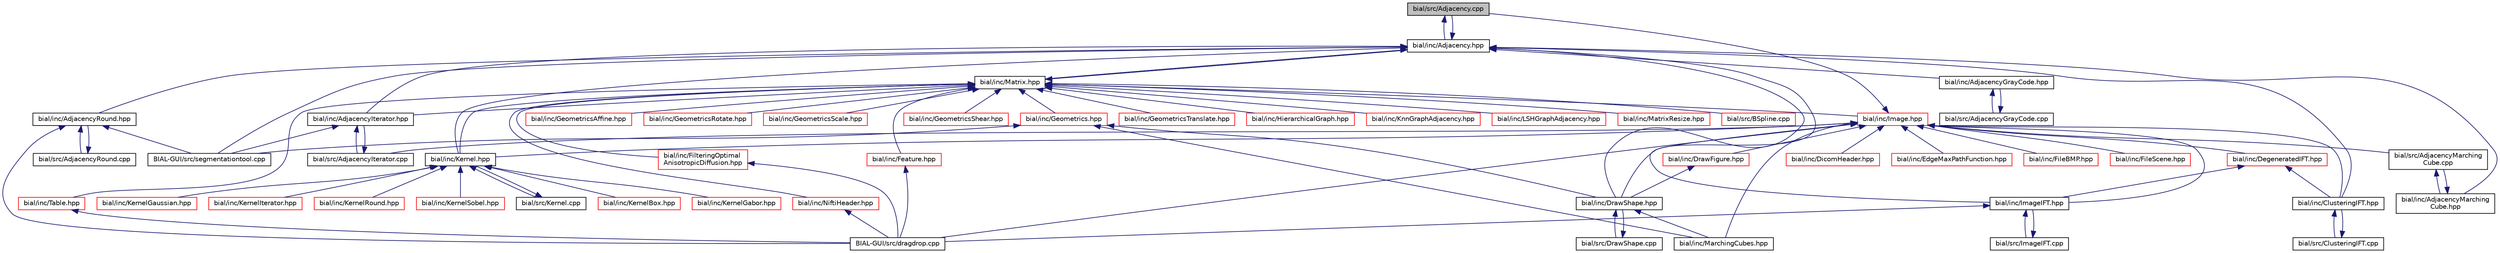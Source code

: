 digraph "bial/src/Adjacency.cpp"
{
  edge [fontname="Helvetica",fontsize="10",labelfontname="Helvetica",labelfontsize="10"];
  node [fontname="Helvetica",fontsize="10",shape=record];
  Node1 [label="bial/src/Adjacency.cpp",height=0.2,width=0.4,color="black", fillcolor="grey75", style="filled", fontcolor="black"];
  Node1 -> Node2 [dir="back",color="midnightblue",fontsize="10",style="solid",fontname="Helvetica"];
  Node2 [label="bial/inc/Adjacency.hpp",height=0.2,width=0.4,color="black", fillcolor="white", style="filled",URL="$_adjacency_8hpp.html"];
  Node2 -> Node3 [dir="back",color="midnightblue",fontsize="10",style="solid",fontname="Helvetica"];
  Node3 [label="bial/inc/Matrix.hpp",height=0.2,width=0.4,color="black", fillcolor="white", style="filled",URL="$_matrix_8hpp.html"];
  Node3 -> Node2 [dir="back",color="midnightblue",fontsize="10",style="solid",fontname="Helvetica"];
  Node3 -> Node4 [dir="back",color="midnightblue",fontsize="10",style="solid",fontname="Helvetica"];
  Node4 [label="bial/inc/AdjacencyIterator.hpp",height=0.2,width=0.4,color="black", fillcolor="white", style="filled",URL="$_adjacency_iterator_8hpp.html"];
  Node4 -> Node5 [dir="back",color="midnightblue",fontsize="10",style="solid",fontname="Helvetica"];
  Node5 [label="bial/src/AdjacencyIterator.cpp",height=0.2,width=0.4,color="black", fillcolor="white", style="filled",URL="$_adjacency_iterator_8cpp.html"];
  Node5 -> Node4 [dir="back",color="midnightblue",fontsize="10",style="solid",fontname="Helvetica"];
  Node4 -> Node6 [dir="back",color="midnightblue",fontsize="10",style="solid",fontname="Helvetica"];
  Node6 [label="BIAL-GUI/src/segmentationtool.cpp",height=0.2,width=0.4,color="black", fillcolor="white", style="filled",URL="$segmentationtool_8cpp.html"];
  Node3 -> Node7 [dir="back",color="midnightblue",fontsize="10",style="solid",fontname="Helvetica"];
  Node7 [label="bial/inc/Image.hpp",height=0.2,width=0.4,color="red", fillcolor="white", style="filled",URL="$_image_8hpp.html"];
  Node7 -> Node8 [dir="back",color="midnightblue",fontsize="10",style="solid",fontname="Helvetica"];
  Node8 [label="bial/inc/DegeneratedIFT.hpp",height=0.2,width=0.4,color="red", fillcolor="white", style="filled",URL="$_degenerated_i_f_t_8hpp.html"];
  Node8 -> Node9 [dir="back",color="midnightblue",fontsize="10",style="solid",fontname="Helvetica"];
  Node9 [label="bial/inc/ClusteringIFT.hpp",height=0.2,width=0.4,color="black", fillcolor="white", style="filled",URL="$_clustering_i_f_t_8hpp.html"];
  Node9 -> Node10 [dir="back",color="midnightblue",fontsize="10",style="solid",fontname="Helvetica"];
  Node10 [label="bial/src/ClusteringIFT.cpp",height=0.2,width=0.4,color="black", fillcolor="white", style="filled",URL="$_clustering_i_f_t_8cpp.html"];
  Node10 -> Node9 [dir="back",color="midnightblue",fontsize="10",style="solid",fontname="Helvetica"];
  Node8 -> Node11 [dir="back",color="midnightblue",fontsize="10",style="solid",fontname="Helvetica"];
  Node11 [label="bial/inc/ImageIFT.hpp",height=0.2,width=0.4,color="black", fillcolor="white", style="filled",URL="$_image_i_f_t_8hpp.html"];
  Node11 -> Node12 [dir="back",color="midnightblue",fontsize="10",style="solid",fontname="Helvetica"];
  Node12 [label="bial/src/ImageIFT.cpp",height=0.2,width=0.4,color="black", fillcolor="white", style="filled",URL="$_image_i_f_t_8cpp.html"];
  Node12 -> Node11 [dir="back",color="midnightblue",fontsize="10",style="solid",fontname="Helvetica"];
  Node11 -> Node13 [dir="back",color="midnightblue",fontsize="10",style="solid",fontname="Helvetica"];
  Node13 [label="BIAL-GUI/src/dragdrop.cpp",height=0.2,width=0.4,color="black", fillcolor="white", style="filled",URL="$dragdrop_8cpp.html"];
  Node7 -> Node9 [dir="back",color="midnightblue",fontsize="10",style="solid",fontname="Helvetica"];
  Node7 -> Node14 [dir="back",color="midnightblue",fontsize="10",style="solid",fontname="Helvetica"];
  Node14 [label="bial/inc/DicomHeader.hpp",height=0.2,width=0.4,color="red", fillcolor="white", style="filled",URL="$_dicom_header_8hpp.html",tooltip="Content: Dicom header reader   Description: Reads Dicom file and header containts. Based on Fabio Kawaoka Takase implementation.   Future add-on&#39;s: - Translate all comments to English. Reformat code to Bial standard. "];
  Node7 -> Node15 [dir="back",color="midnightblue",fontsize="10",style="solid",fontname="Helvetica"];
  Node15 [label="bial/inc/DrawFigure.hpp",height=0.2,width=0.4,color="red", fillcolor="white", style="filled",URL="$_draw_figure_8hpp.html"];
  Node15 -> Node16 [dir="back",color="midnightblue",fontsize="10",style="solid",fontname="Helvetica"];
  Node16 [label="bial/inc/DrawShape.hpp",height=0.2,width=0.4,color="black", fillcolor="white", style="filled",URL="$_draw_shape_8hpp.html"];
  Node16 -> Node17 [dir="back",color="midnightblue",fontsize="10",style="solid",fontname="Helvetica"];
  Node17 [label="bial/inc/MarchingCubes.hpp",height=0.2,width=0.4,color="black", fillcolor="white", style="filled",URL="$_marching_cubes_8hpp.html",tooltip="Content: Marching Cubes Algorithm   Description: Algorithm proposed by Lorensen and Cline to extract ..."];
  Node16 -> Node18 [dir="back",color="midnightblue",fontsize="10",style="solid",fontname="Helvetica"];
  Node18 [label="bial/src/DrawShape.cpp",height=0.2,width=0.4,color="black", fillcolor="white", style="filled",URL="$_draw_shape_8cpp.html"];
  Node18 -> Node16 [dir="back",color="midnightblue",fontsize="10",style="solid",fontname="Helvetica"];
  Node7 -> Node16 [dir="back",color="midnightblue",fontsize="10",style="solid",fontname="Helvetica"];
  Node7 -> Node19 [dir="back",color="midnightblue",fontsize="10",style="solid",fontname="Helvetica"];
  Node19 [label="bial/inc/EdgeMaxPathFunction.hpp",height=0.2,width=0.4,color="red", fillcolor="white", style="filled",URL="$_edge_max_path_function_8hpp.html"];
  Node7 -> Node20 [dir="back",color="midnightblue",fontsize="10",style="solid",fontname="Helvetica"];
  Node20 [label="bial/inc/FileBMP.hpp",height=0.2,width=0.4,color="red", fillcolor="white", style="filled",URL="$_file_b_m_p_8hpp.html"];
  Node7 -> Node21 [dir="back",color="midnightblue",fontsize="10",style="solid",fontname="Helvetica"];
  Node21 [label="bial/inc/FileScene.hpp",height=0.2,width=0.4,color="red", fillcolor="white", style="filled",URL="$_file_scene_8hpp.html"];
  Node7 -> Node11 [dir="back",color="midnightblue",fontsize="10",style="solid",fontname="Helvetica"];
  Node7 -> Node22 [dir="back",color="midnightblue",fontsize="10",style="solid",fontname="Helvetica"];
  Node22 [label="bial/inc/Kernel.hpp",height=0.2,width=0.4,color="black", fillcolor="white", style="filled",URL="$_kernel_8hpp.html"];
  Node22 -> Node23 [dir="back",color="midnightblue",fontsize="10",style="solid",fontname="Helvetica"];
  Node23 [label="bial/inc/KernelBox.hpp",height=0.2,width=0.4,color="red", fillcolor="white", style="filled",URL="$_kernel_box_8hpp.html"];
  Node22 -> Node24 [dir="back",color="midnightblue",fontsize="10",style="solid",fontname="Helvetica"];
  Node24 [label="bial/inc/KernelGabor.hpp",height=0.2,width=0.4,color="red", fillcolor="white", style="filled",URL="$_kernel_gabor_8hpp.html"];
  Node22 -> Node25 [dir="back",color="midnightblue",fontsize="10",style="solid",fontname="Helvetica"];
  Node25 [label="bial/inc/KernelGaussian.hpp",height=0.2,width=0.4,color="red", fillcolor="white", style="filled",URL="$_kernel_gaussian_8hpp.html"];
  Node22 -> Node26 [dir="back",color="midnightblue",fontsize="10",style="solid",fontname="Helvetica"];
  Node26 [label="bial/inc/KernelIterator.hpp",height=0.2,width=0.4,color="red", fillcolor="white", style="filled",URL="$_kernel_iterator_8hpp.html"];
  Node22 -> Node27 [dir="back",color="midnightblue",fontsize="10",style="solid",fontname="Helvetica"];
  Node27 [label="bial/inc/KernelRound.hpp",height=0.2,width=0.4,color="red", fillcolor="white", style="filled",URL="$_kernel_round_8hpp.html"];
  Node22 -> Node28 [dir="back",color="midnightblue",fontsize="10",style="solid",fontname="Helvetica"];
  Node28 [label="bial/inc/KernelSobel.hpp",height=0.2,width=0.4,color="red", fillcolor="white", style="filled",URL="$_kernel_sobel_8hpp.html"];
  Node22 -> Node29 [dir="back",color="midnightblue",fontsize="10",style="solid",fontname="Helvetica"];
  Node29 [label="bial/src/Kernel.cpp",height=0.2,width=0.4,color="black", fillcolor="white", style="filled",URL="$_kernel_8cpp.html"];
  Node29 -> Node22 [dir="back",color="midnightblue",fontsize="10",style="solid",fontname="Helvetica"];
  Node7 -> Node17 [dir="back",color="midnightblue",fontsize="10",style="solid",fontname="Helvetica"];
  Node7 -> Node1 [dir="back",color="midnightblue",fontsize="10",style="solid",fontname="Helvetica"];
  Node7 -> Node5 [dir="back",color="midnightblue",fontsize="10",style="solid",fontname="Helvetica"];
  Node7 -> Node30 [dir="back",color="midnightblue",fontsize="10",style="solid",fontname="Helvetica"];
  Node30 [label="bial/src/AdjacencyMarching\lCube.cpp",height=0.2,width=0.4,color="black", fillcolor="white", style="filled",URL="$_adjacency_marching_cube_8cpp.html"];
  Node30 -> Node31 [dir="back",color="midnightblue",fontsize="10",style="solid",fontname="Helvetica"];
  Node31 [label="bial/inc/AdjacencyMarching\lCube.hpp",height=0.2,width=0.4,color="black", fillcolor="white", style="filled",URL="$_adjacency_marching_cube_8hpp.html"];
  Node31 -> Node30 [dir="back",color="midnightblue",fontsize="10",style="solid",fontname="Helvetica"];
  Node7 -> Node13 [dir="back",color="midnightblue",fontsize="10",style="solid",fontname="Helvetica"];
  Node3 -> Node32 [dir="back",color="midnightblue",fontsize="10",style="solid",fontname="Helvetica"];
  Node32 [label="bial/inc/Feature.hpp",height=0.2,width=0.4,color="red", fillcolor="white", style="filled",URL="$_feature_8hpp.html"];
  Node32 -> Node13 [dir="back",color="midnightblue",fontsize="10",style="solid",fontname="Helvetica"];
  Node3 -> Node33 [dir="back",color="midnightblue",fontsize="10",style="solid",fontname="Helvetica"];
  Node33 [label="bial/inc/Geometrics.hpp",height=0.2,width=0.4,color="red", fillcolor="white", style="filled",URL="$_geometrics_8hpp.html"];
  Node33 -> Node16 [dir="back",color="midnightblue",fontsize="10",style="solid",fontname="Helvetica"];
  Node33 -> Node17 [dir="back",color="midnightblue",fontsize="10",style="solid",fontname="Helvetica"];
  Node33 -> Node6 [dir="back",color="midnightblue",fontsize="10",style="solid",fontname="Helvetica"];
  Node3 -> Node34 [dir="back",color="midnightblue",fontsize="10",style="solid",fontname="Helvetica"];
  Node34 [label="bial/inc/NiftiHeader.hpp",height=0.2,width=0.4,color="red", fillcolor="white", style="filled",URL="$_nifti_header_8hpp.html",tooltip="Content: NiftiHeader class   Description: Magnetic Resonance Image class.   Future add-on&#39;s: Complete..."];
  Node34 -> Node13 [dir="back",color="midnightblue",fontsize="10",style="solid",fontname="Helvetica"];
  Node3 -> Node35 [dir="back",color="midnightblue",fontsize="10",style="solid",fontname="Helvetica"];
  Node35 [label="bial/inc/FilteringOptimal\lAnisotropicDiffusion.hpp",height=0.2,width=0.4,color="red", fillcolor="white", style="filled",URL="$_filtering_optimal_anisotropic_diffusion_8hpp.html"];
  Node35 -> Node13 [dir="back",color="midnightblue",fontsize="10",style="solid",fontname="Helvetica"];
  Node3 -> Node36 [dir="back",color="midnightblue",fontsize="10",style="solid",fontname="Helvetica"];
  Node36 [label="bial/inc/GeometricsAffine.hpp",height=0.2,width=0.4,color="red", fillcolor="white", style="filled",URL="$_geometrics_affine_8hpp.html"];
  Node3 -> Node37 [dir="back",color="midnightblue",fontsize="10",style="solid",fontname="Helvetica"];
  Node37 [label="bial/inc/GeometricsRotate.hpp",height=0.2,width=0.4,color="red", fillcolor="white", style="filled",URL="$_geometrics_rotate_8hpp.html"];
  Node3 -> Node38 [dir="back",color="midnightblue",fontsize="10",style="solid",fontname="Helvetica"];
  Node38 [label="bial/inc/GeometricsScale.hpp",height=0.2,width=0.4,color="red", fillcolor="white", style="filled",URL="$_geometrics_scale_8hpp.html"];
  Node3 -> Node39 [dir="back",color="midnightblue",fontsize="10",style="solid",fontname="Helvetica"];
  Node39 [label="bial/inc/GeometricsShear.hpp",height=0.2,width=0.4,color="red", fillcolor="white", style="filled",URL="$_geometrics_shear_8hpp.html"];
  Node3 -> Node40 [dir="back",color="midnightblue",fontsize="10",style="solid",fontname="Helvetica"];
  Node40 [label="bial/inc/GeometricsTranslate.hpp",height=0.2,width=0.4,color="red", fillcolor="white", style="filled",URL="$_geometrics_translate_8hpp.html"];
  Node3 -> Node41 [dir="back",color="midnightblue",fontsize="10",style="solid",fontname="Helvetica"];
  Node41 [label="bial/inc/HierarchicalGraph.hpp",height=0.2,width=0.4,color="red", fillcolor="white", style="filled",URL="$_hierarchical_graph_8hpp.html"];
  Node3 -> Node22 [dir="back",color="midnightblue",fontsize="10",style="solid",fontname="Helvetica"];
  Node3 -> Node42 [dir="back",color="midnightblue",fontsize="10",style="solid",fontname="Helvetica"];
  Node42 [label="bial/inc/KnnGraphAdjacency.hpp",height=0.2,width=0.4,color="red", fillcolor="white", style="filled",URL="$_knn_graph_adjacency_8hpp.html"];
  Node3 -> Node43 [dir="back",color="midnightblue",fontsize="10",style="solid",fontname="Helvetica"];
  Node43 [label="bial/inc/LSHGraphAdjacency.hpp",height=0.2,width=0.4,color="red", fillcolor="white", style="filled",URL="$_l_s_h_graph_adjacency_8hpp.html"];
  Node3 -> Node44 [dir="back",color="midnightblue",fontsize="10",style="solid",fontname="Helvetica"];
  Node44 [label="bial/inc/MatrixResize.hpp",height=0.2,width=0.4,color="red", fillcolor="white", style="filled",URL="$_matrix_resize_8hpp.html"];
  Node3 -> Node45 [dir="back",color="midnightblue",fontsize="10",style="solid",fontname="Helvetica"];
  Node45 [label="bial/inc/Table.hpp",height=0.2,width=0.4,color="red", fillcolor="white", style="filled",URL="$_table_8hpp.html"];
  Node45 -> Node13 [dir="back",color="midnightblue",fontsize="10",style="solid",fontname="Helvetica"];
  Node3 -> Node46 [dir="back",color="midnightblue",fontsize="10",style="solid",fontname="Helvetica"];
  Node46 [label="bial/src/BSpline.cpp",height=0.2,width=0.4,color="red", fillcolor="white", style="filled",URL="$_b_spline_8cpp.html"];
  Node2 -> Node47 [dir="back",color="midnightblue",fontsize="10",style="solid",fontname="Helvetica"];
  Node47 [label="bial/inc/AdjacencyGrayCode.hpp",height=0.2,width=0.4,color="black", fillcolor="white", style="filled",URL="$_adjacency_gray_code_8hpp.html"];
  Node47 -> Node48 [dir="back",color="midnightblue",fontsize="10",style="solid",fontname="Helvetica"];
  Node48 [label="bial/src/AdjacencyGrayCode.cpp",height=0.2,width=0.4,color="black", fillcolor="white", style="filled",URL="$_adjacency_gray_code_8cpp.html"];
  Node48 -> Node47 [dir="back",color="midnightblue",fontsize="10",style="solid",fontname="Helvetica"];
  Node2 -> Node4 [dir="back",color="midnightblue",fontsize="10",style="solid",fontname="Helvetica"];
  Node2 -> Node31 [dir="back",color="midnightblue",fontsize="10",style="solid",fontname="Helvetica"];
  Node2 -> Node49 [dir="back",color="midnightblue",fontsize="10",style="solid",fontname="Helvetica"];
  Node49 [label="bial/inc/AdjacencyRound.hpp",height=0.2,width=0.4,color="black", fillcolor="white", style="filled",URL="$_adjacency_round_8hpp.html"];
  Node49 -> Node50 [dir="back",color="midnightblue",fontsize="10",style="solid",fontname="Helvetica"];
  Node50 [label="bial/src/AdjacencyRound.cpp",height=0.2,width=0.4,color="black", fillcolor="white", style="filled",URL="$_adjacency_round_8cpp.html"];
  Node50 -> Node49 [dir="back",color="midnightblue",fontsize="10",style="solid",fontname="Helvetica"];
  Node49 -> Node13 [dir="back",color="midnightblue",fontsize="10",style="solid",fontname="Helvetica"];
  Node49 -> Node6 [dir="back",color="midnightblue",fontsize="10",style="solid",fontname="Helvetica"];
  Node2 -> Node9 [dir="back",color="midnightblue",fontsize="10",style="solid",fontname="Helvetica"];
  Node2 -> Node16 [dir="back",color="midnightblue",fontsize="10",style="solid",fontname="Helvetica"];
  Node2 -> Node11 [dir="back",color="midnightblue",fontsize="10",style="solid",fontname="Helvetica"];
  Node2 -> Node22 [dir="back",color="midnightblue",fontsize="10",style="solid",fontname="Helvetica"];
  Node2 -> Node1 [dir="back",color="midnightblue",fontsize="10",style="solid",fontname="Helvetica"];
  Node2 -> Node6 [dir="back",color="midnightblue",fontsize="10",style="solid",fontname="Helvetica"];
}

